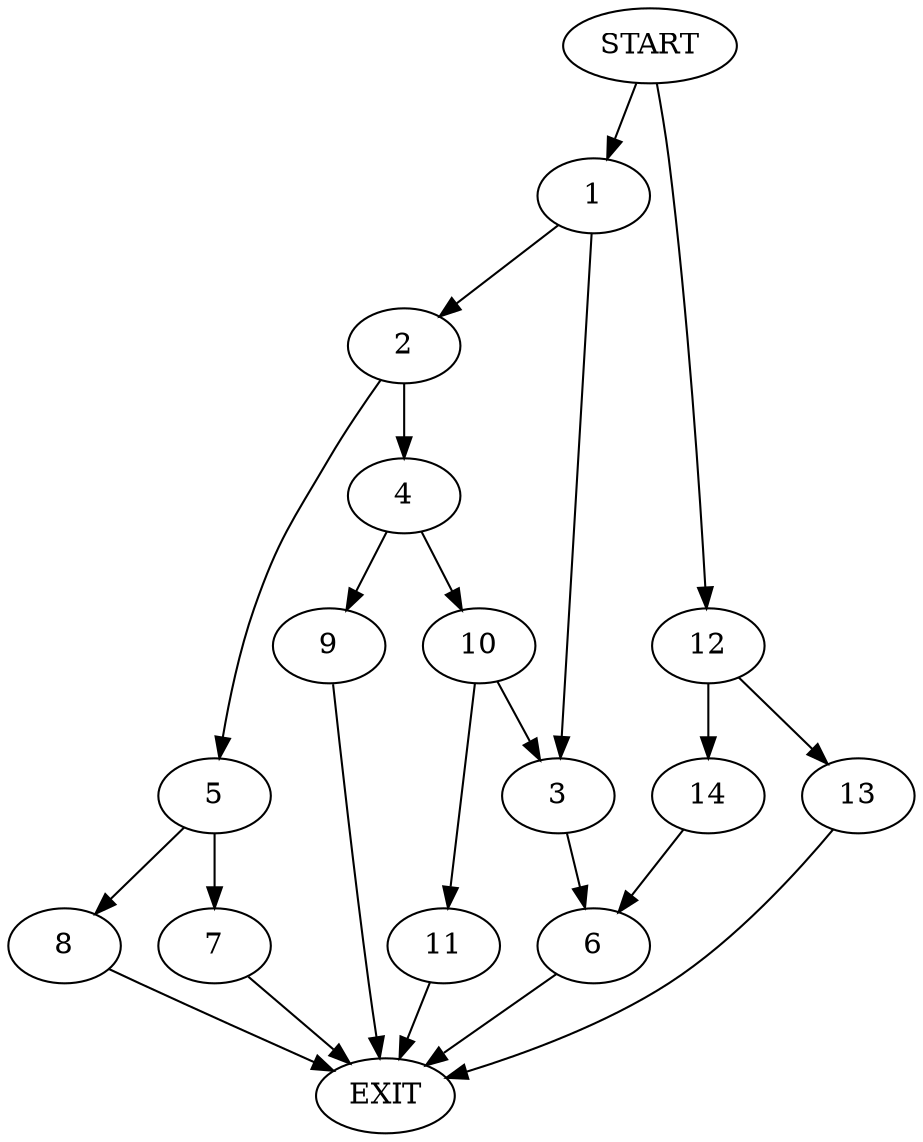 digraph {
0 [label="START"]
15 [label="EXIT"]
0 -> 1
1 -> 2
1 -> 3
2 -> 4
2 -> 5
3 -> 6
5 -> 7
5 -> 8
4 -> 9
4 -> 10
7 -> 15
8 -> 15
10 -> 11
10 -> 3
9 -> 15
11 -> 15
6 -> 15
0 -> 12
12 -> 13
12 -> 14
13 -> 15
14 -> 6
}
